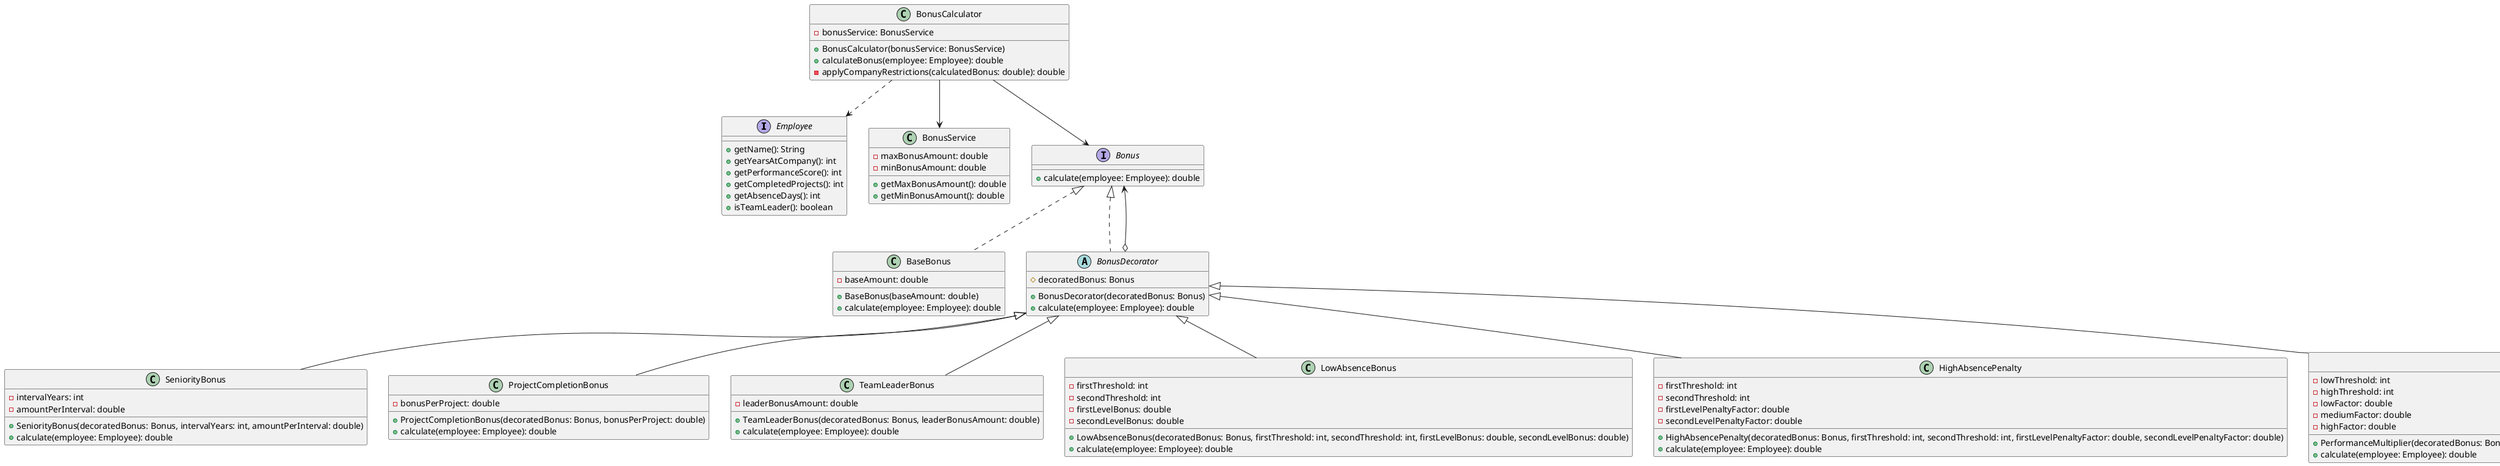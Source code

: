 @startuml

interface Employee {
  + getName(): String
  + getYearsAtCompany(): int
  + getPerformanceScore(): int
  + getCompletedProjects(): int
  + getAbsenceDays(): int
  + isTeamLeader(): boolean
}

class BonusService {
  - maxBonusAmount: double
  - minBonusAmount: double
  + getMaxBonusAmount(): double
  + getMinBonusAmount(): double
}

class BonusCalculator {
  - bonusService: BonusService
  + BonusCalculator(bonusService: BonusService)
  + calculateBonus(employee: Employee): double
  - applyCompanyRestrictions(calculatedBonus: double): double
}

' Decorator Pattern
interface Bonus {
  + calculate(employee: Employee): double
}

class BaseBonus implements Bonus {
  - baseAmount: double
  + BaseBonus(baseAmount: double)
  + calculate(employee: Employee): double
}

abstract class BonusDecorator implements Bonus {
  # decoratedBonus: Bonus
  + BonusDecorator(decoratedBonus: Bonus)
  + calculate(employee: Employee): double
}

class SeniorityBonus extends BonusDecorator {
  - intervalYears: int
  - amountPerInterval: double
  + SeniorityBonus(decoratedBonus: Bonus, intervalYears: int, amountPerInterval: double)
  + calculate(employee: Employee): double
}

class ProjectCompletionBonus extends BonusDecorator {
  - bonusPerProject: double
  + ProjectCompletionBonus(decoratedBonus: Bonus, bonusPerProject: double)
  + calculate(employee: Employee): double
}

class TeamLeaderBonus extends BonusDecorator {
  - leaderBonusAmount: double
  + TeamLeaderBonus(decoratedBonus: Bonus, leaderBonusAmount: double)
  + calculate(employee: Employee): double
}

class LowAbsenceBonus extends BonusDecorator {
  - firstThreshold: int
  - secondThreshold: int
  - firstLevelBonus: double
  - secondLevelBonus: double
  + LowAbsenceBonus(decoratedBonus: Bonus, firstThreshold: int, secondThreshold: int, firstLevelBonus: double, secondLevelBonus: double)
  + calculate(employee: Employee): double
}

class HighAbsencePenalty extends BonusDecorator {
  - firstThreshold: int
  - secondThreshold: int
  - firstLevelPenaltyFactor: double
  - secondLevelPenaltyFactor: double
  + HighAbsencePenalty(decoratedBonus: Bonus, firstThreshold: int, secondThreshold: int, firstLevelPenaltyFactor: double, secondLevelPenaltyFactor: double)
  + calculate(employee: Employee): double
}

class PerformanceMultiplier extends BonusDecorator {
  - lowThreshold: int
  - highThreshold: int
  - lowFactor: double
  - mediumFactor: double
  - highFactor: double
  + PerformanceMultiplier(decoratedBonus: Bonus, lowThreshold: int, highThreshold: int, lowFactor: double, mediumFactor: double, highFactor: double)
  + calculate(employee: Employee): double
}

' Relationships
BonusCalculator --> BonusService
BonusCalculator --> Bonus
BonusDecorator o--> Bonus
BonusCalculator ..> Employee

@enduml